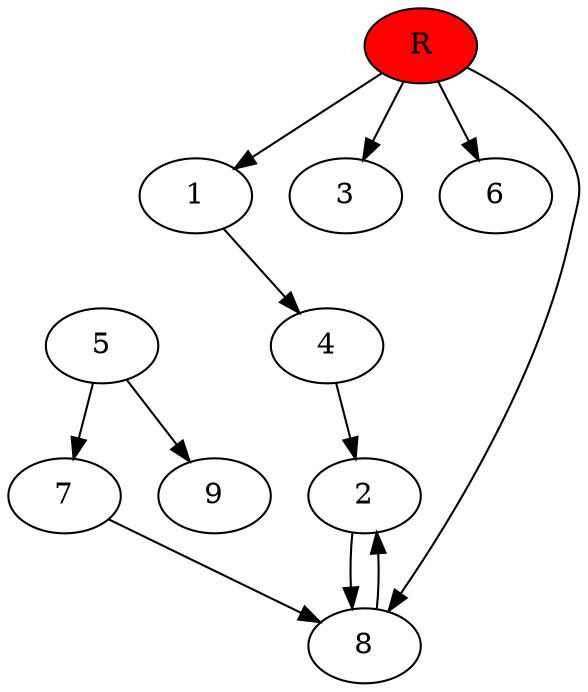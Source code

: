 digraph prb38737 {
	1
	2
	3
	4
	5
	6
	7
	8
	R [fillcolor="#ff0000" style=filled]
	1 -> 4
	2 -> 8
	4 -> 2
	5 -> 7
	5 -> 9
	7 -> 8
	8 -> 2
	R -> 1
	R -> 3
	R -> 6
	R -> 8
}
